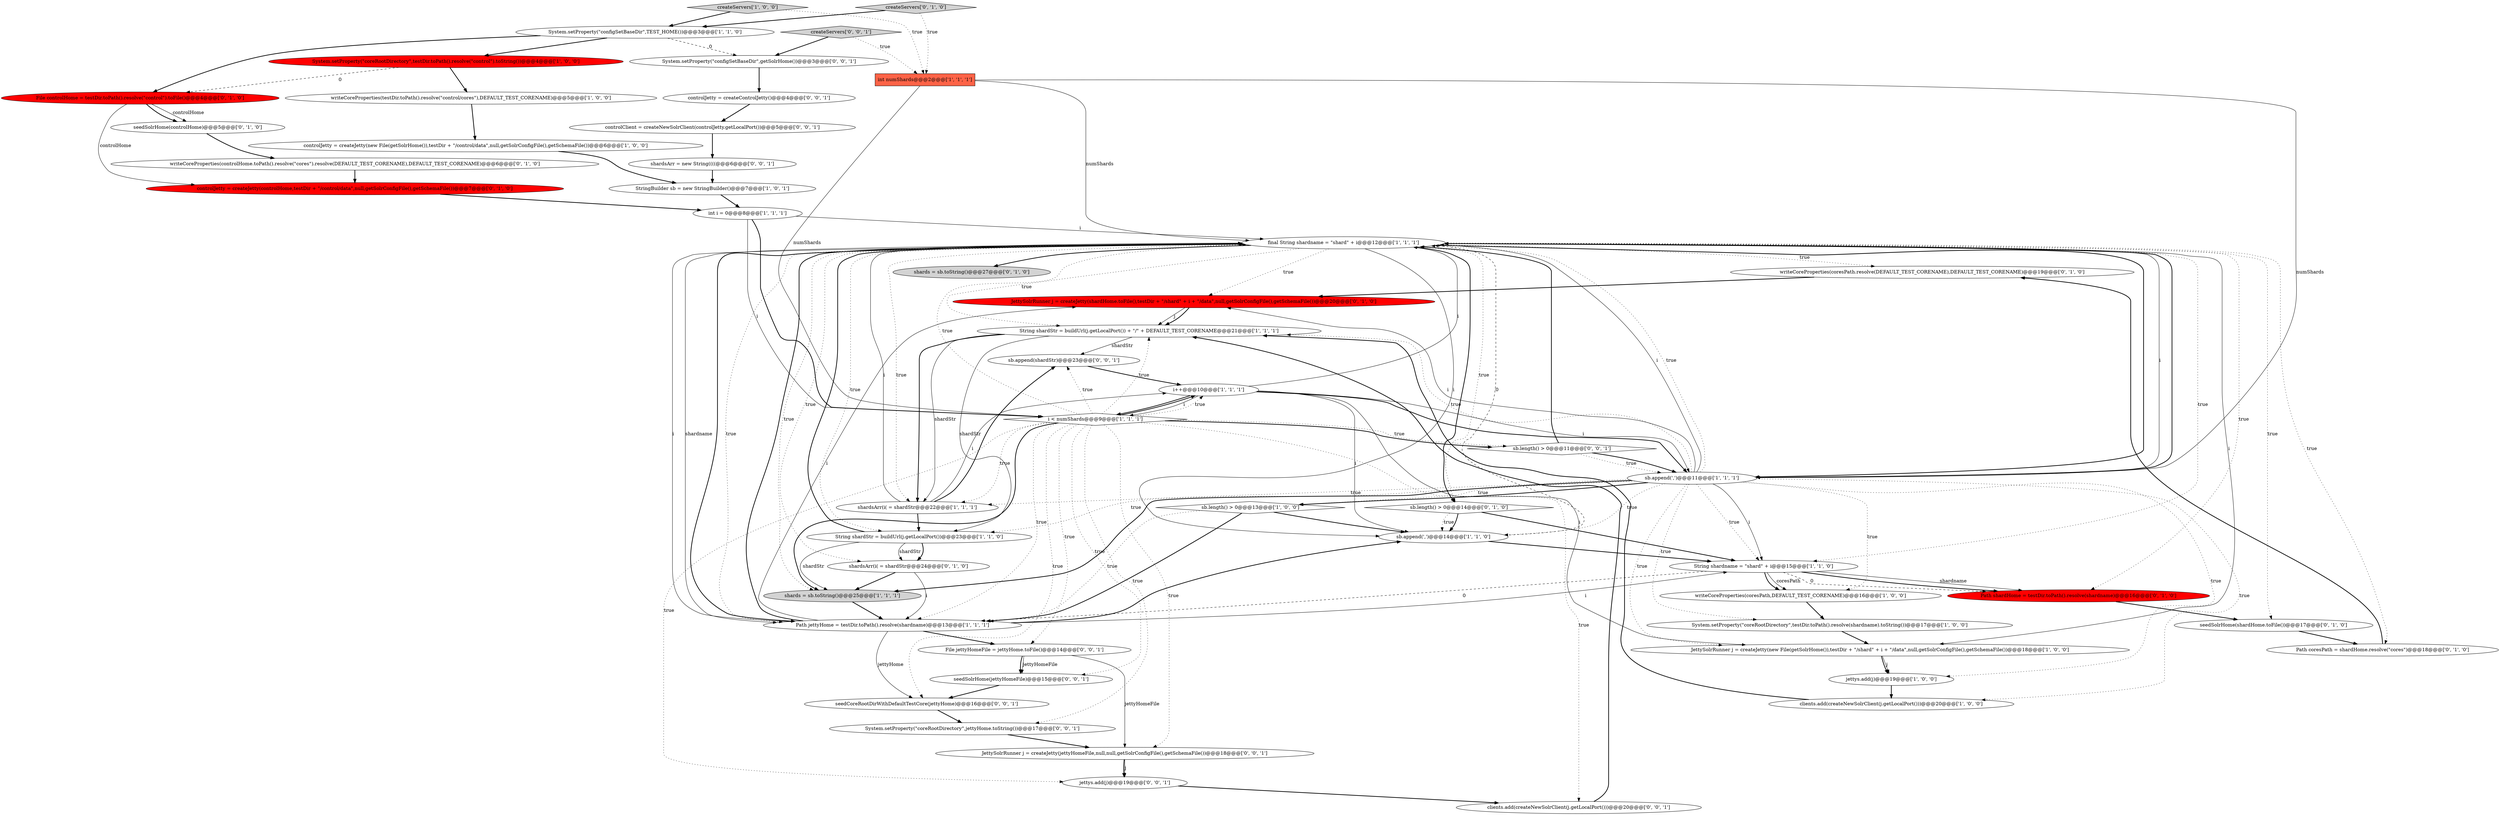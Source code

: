 digraph {
40 [style = filled, label = "controlClient = createNewSolrClient(controlJetty.getLocalPort())@@@5@@@['0', '0', '1']", fillcolor = white, shape = ellipse image = "AAA0AAABBB3BBB"];
11 [style = filled, label = "createServers['1', '0', '0']", fillcolor = lightgray, shape = diamond image = "AAA0AAABBB1BBB"];
29 [style = filled, label = "writeCoreProperties(coresPath.resolve(DEFAULT_TEST_CORENAME),DEFAULT_TEST_CORENAME)@@@19@@@['0', '1', '0']", fillcolor = white, shape = ellipse image = "AAA0AAABBB2BBB"];
31 [style = filled, label = "writeCoreProperties(controlHome.toPath().resolve(\"cores\").resolve(DEFAULT_TEST_CORENAME),DEFAULT_TEST_CORENAME)@@@6@@@['0', '1', '0']", fillcolor = white, shape = ellipse image = "AAA0AAABBB2BBB"];
3 [style = filled, label = "Path jettyHome = testDir.toPath().resolve(shardname)@@@13@@@['1', '1', '1']", fillcolor = white, shape = ellipse image = "AAA0AAABBB1BBB"];
34 [style = filled, label = "sb.length() > 0@@@14@@@['0', '1', '0']", fillcolor = white, shape = diamond image = "AAA0AAABBB2BBB"];
39 [style = filled, label = "jettys.add(j)@@@19@@@['0', '0', '1']", fillcolor = white, shape = ellipse image = "AAA0AAABBB3BBB"];
50 [style = filled, label = "seedSolrHome(jettyHomeFile)@@@15@@@['0', '0', '1']", fillcolor = white, shape = ellipse image = "AAA0AAABBB3BBB"];
45 [style = filled, label = "System.setProperty(\"coreRootDirectory\",jettyHome.toString())@@@17@@@['0', '0', '1']", fillcolor = white, shape = ellipse image = "AAA0AAABBB3BBB"];
49 [style = filled, label = "sb.append(shardStr)@@@23@@@['0', '0', '1']", fillcolor = white, shape = ellipse image = "AAA0AAABBB3BBB"];
36 [style = filled, label = "Path coresPath = shardHome.resolve(\"cores\")@@@18@@@['0', '1', '0']", fillcolor = white, shape = ellipse image = "AAA0AAABBB2BBB"];
41 [style = filled, label = "createServers['0', '0', '1']", fillcolor = lightgray, shape = diamond image = "AAA0AAABBB3BBB"];
32 [style = filled, label = "JettySolrRunner j = createJetty(shardHome.toFile(),testDir + \"/shard\" + i + \"/data\",null,getSolrConfigFile(),getSchemaFile())@@@20@@@['0', '1', '0']", fillcolor = red, shape = ellipse image = "AAA1AAABBB2BBB"];
28 [style = filled, label = "Path shardHome = testDir.toPath().resolve(shardname)@@@16@@@['0', '1', '0']", fillcolor = red, shape = ellipse image = "AAA1AAABBB2BBB"];
27 [style = filled, label = "createServers['0', '1', '0']", fillcolor = lightgray, shape = diamond image = "AAA0AAABBB2BBB"];
7 [style = filled, label = "shardsArr(i( = shardStr@@@22@@@['1', '1', '1']", fillcolor = white, shape = ellipse image = "AAA0AAABBB1BBB"];
2 [style = filled, label = "int numShards@@@2@@@['1', '1', '1']", fillcolor = tomato, shape = box image = "AAA0AAABBB1BBB"];
14 [style = filled, label = "String shardStr = buildUrl(j.getLocalPort())@@@23@@@['1', '1', '0']", fillcolor = white, shape = ellipse image = "AAA0AAABBB1BBB"];
12 [style = filled, label = "sb.append(',')@@@14@@@['1', '1', '0']", fillcolor = white, shape = ellipse image = "AAA0AAABBB1BBB"];
43 [style = filled, label = "controlJetty = createControlJetty()@@@4@@@['0', '0', '1']", fillcolor = white, shape = ellipse image = "AAA0AAABBB3BBB"];
19 [style = filled, label = "clients.add(createNewSolrClient(j.getLocalPort()))@@@20@@@['1', '0', '0']", fillcolor = white, shape = ellipse image = "AAA0AAABBB1BBB"];
1 [style = filled, label = "i++@@@10@@@['1', '1', '1']", fillcolor = white, shape = ellipse image = "AAA0AAABBB1BBB"];
10 [style = filled, label = "System.setProperty(\"coreRootDirectory\",testDir.toPath().resolve(shardname).toString())@@@17@@@['1', '0', '0']", fillcolor = white, shape = ellipse image = "AAA0AAABBB1BBB"];
22 [style = filled, label = "sb.append(',')@@@11@@@['1', '1', '1']", fillcolor = white, shape = ellipse image = "AAA0AAABBB1BBB"];
44 [style = filled, label = "System.setProperty(\"configSetBaseDir\",getSolrHome())@@@3@@@['0', '0', '1']", fillcolor = white, shape = ellipse image = "AAA0AAABBB3BBB"];
6 [style = filled, label = "String shardname = \"shard\" + i@@@15@@@['1', '1', '0']", fillcolor = white, shape = ellipse image = "AAA0AAABBB1BBB"];
23 [style = filled, label = "StringBuilder sb = new StringBuilder()@@@7@@@['1', '0', '1']", fillcolor = white, shape = ellipse image = "AAA0AAABBB1BBB"];
17 [style = filled, label = "final String shardname = \"shard\" + i@@@12@@@['1', '1', '1']", fillcolor = white, shape = ellipse image = "AAA0AAABBB1BBB"];
35 [style = filled, label = "shards = sb.toString()@@@27@@@['0', '1', '0']", fillcolor = lightgray, shape = ellipse image = "AAA0AAABBB2BBB"];
16 [style = filled, label = "jettys.add(j)@@@19@@@['1', '0', '0']", fillcolor = white, shape = ellipse image = "AAA0AAABBB1BBB"];
48 [style = filled, label = "clients.add(createNewSolrClient(j.getLocalPort()))@@@20@@@['0', '0', '1']", fillcolor = white, shape = ellipse image = "AAA0AAABBB3BBB"];
30 [style = filled, label = "controlJetty = createJetty(controlHome,testDir + \"/control/data\",null,getSolrConfigFile(),getSchemaFile())@@@7@@@['0', '1', '0']", fillcolor = red, shape = ellipse image = "AAA1AAABBB2BBB"];
51 [style = filled, label = "File jettyHomeFile = jettyHome.toFile()@@@14@@@['0', '0', '1']", fillcolor = white, shape = ellipse image = "AAA0AAABBB3BBB"];
26 [style = filled, label = "seedSolrHome(shardHome.toFile())@@@17@@@['0', '1', '0']", fillcolor = white, shape = ellipse image = "AAA0AAABBB2BBB"];
46 [style = filled, label = "sb.length() > 0@@@11@@@['0', '0', '1']", fillcolor = white, shape = diamond image = "AAA0AAABBB3BBB"];
37 [style = filled, label = "File controlHome = testDir.toPath().resolve(\"control\").toFile()@@@4@@@['0', '1', '0']", fillcolor = red, shape = ellipse image = "AAA1AAABBB2BBB"];
5 [style = filled, label = "System.setProperty(\"coreRootDirectory\",testDir.toPath().resolve(\"control\").toString())@@@4@@@['1', '0', '0']", fillcolor = red, shape = ellipse image = "AAA1AAABBB1BBB"];
8 [style = filled, label = "writeCoreProperties(testDir.toPath().resolve(\"control/cores\"),DEFAULT_TEST_CORENAME)@@@5@@@['1', '0', '0']", fillcolor = white, shape = ellipse image = "AAA0AAABBB1BBB"];
18 [style = filled, label = "String shardStr = buildUrl(j.getLocalPort()) + \"/\" + DEFAULT_TEST_CORENAME@@@21@@@['1', '1', '1']", fillcolor = white, shape = ellipse image = "AAA0AAABBB1BBB"];
20 [style = filled, label = "shards = sb.toString()@@@25@@@['1', '1', '1']", fillcolor = lightgray, shape = ellipse image = "AAA0AAABBB1BBB"];
25 [style = filled, label = "shardsArr(i( = shardStr@@@24@@@['0', '1', '0']", fillcolor = white, shape = ellipse image = "AAA0AAABBB2BBB"];
42 [style = filled, label = "seedCoreRootDirWithDefaultTestCore(jettyHome)@@@16@@@['0', '0', '1']", fillcolor = white, shape = ellipse image = "AAA0AAABBB3BBB"];
4 [style = filled, label = "int i = 0@@@8@@@['1', '1', '1']", fillcolor = white, shape = ellipse image = "AAA0AAABBB1BBB"];
21 [style = filled, label = "i < numShards@@@9@@@['1', '1', '1']", fillcolor = white, shape = diamond image = "AAA0AAABBB1BBB"];
24 [style = filled, label = "writeCoreProperties(coresPath,DEFAULT_TEST_CORENAME)@@@16@@@['1', '0', '0']", fillcolor = white, shape = ellipse image = "AAA0AAABBB1BBB"];
47 [style = filled, label = "shardsArr = new String((((@@@6@@@['0', '0', '1']", fillcolor = white, shape = ellipse image = "AAA0AAABBB3BBB"];
33 [style = filled, label = "seedSolrHome(controlHome)@@@5@@@['0', '1', '0']", fillcolor = white, shape = ellipse image = "AAA0AAABBB2BBB"];
15 [style = filled, label = "System.setProperty(\"configSetBaseDir\",TEST_HOME())@@@3@@@['1', '1', '0']", fillcolor = white, shape = ellipse image = "AAA0AAABBB1BBB"];
0 [style = filled, label = "sb.length() > 0@@@13@@@['1', '0', '0']", fillcolor = white, shape = diamond image = "AAA0AAABBB1BBB"];
9 [style = filled, label = "JettySolrRunner j = createJetty(new File(getSolrHome()),testDir + \"/shard\" + i + \"/data\",null,getSolrConfigFile(),getSchemaFile())@@@18@@@['1', '0', '0']", fillcolor = white, shape = ellipse image = "AAA0AAABBB1BBB"];
13 [style = filled, label = "controlJetty = createJetty(new File(getSolrHome()),testDir + \"/control/data\",null,getSolrConfigFile(),getSchemaFile())@@@6@@@['1', '0', '0']", fillcolor = white, shape = ellipse image = "AAA0AAABBB1BBB"];
38 [style = filled, label = "JettySolrRunner j = createJetty(jettyHomeFile,null,null,getSolrConfigFile(),getSchemaFile())@@@18@@@['0', '0', '1']", fillcolor = white, shape = ellipse image = "AAA0AAABBB3BBB"];
34->12 [style = dotted, label="true"];
14->25 [style = bold, label=""];
42->45 [style = bold, label=""];
17->6 [style = dotted, label="true"];
21->18 [style = dotted, label="true"];
36->29 [style = bold, label=""];
7->1 [style = solid, label="i"];
17->14 [style = dotted, label="true"];
12->17 [style = dashed, label="0"];
14->17 [style = bold, label=""];
27->2 [style = dotted, label="true"];
7->49 [style = bold, label=""];
38->39 [style = bold, label=""];
9->16 [style = bold, label=""];
27->15 [style = bold, label=""];
21->38 [style = dotted, label="true"];
22->14 [style = dotted, label="true"];
41->2 [style = dotted, label="true"];
7->14 [style = bold, label=""];
38->39 [style = solid, label="j"];
17->22 [style = solid, label="i"];
43->40 [style = bold, label=""];
7->17 [style = solid, label="i"];
21->46 [style = bold, label=""];
11->2 [style = dotted, label="true"];
6->28 [style = solid, label="shardname"];
22->0 [style = bold, label=""];
51->50 [style = bold, label=""];
18->7 [style = solid, label="shardStr"];
1->21 [style = bold, label=""];
22->16 [style = dotted, label="true"];
21->7 [style = dotted, label="true"];
21->1 [style = bold, label=""];
40->47 [style = bold, label=""];
31->30 [style = bold, label=""];
45->38 [style = bold, label=""];
17->3 [style = solid, label="shardname"];
21->39 [style = dotted, label="true"];
17->34 [style = dotted, label="true"];
0->3 [style = dotted, label="true"];
48->18 [style = bold, label=""];
32->18 [style = bold, label=""];
37->33 [style = bold, label=""];
17->35 [style = bold, label=""];
24->10 [style = bold, label=""];
0->3 [style = bold, label=""];
17->20 [style = dotted, label="true"];
17->26 [style = dotted, label="true"];
21->42 [style = dotted, label="true"];
19->18 [style = bold, label=""];
22->19 [style = dotted, label="true"];
1->22 [style = solid, label="i"];
22->0 [style = dotted, label="true"];
22->7 [style = dotted, label="true"];
6->3 [style = dashed, label="0"];
4->21 [style = bold, label=""];
21->50 [style = dotted, label="true"];
21->17 [style = dotted, label="true"];
20->3 [style = bold, label=""];
22->24 [style = dotted, label="true"];
6->24 [style = solid, label="coresPath"];
16->19 [style = bold, label=""];
3->51 [style = bold, label=""];
17->3 [style = dotted, label="true"];
4->17 [style = solid, label="i"];
14->20 [style = solid, label="shardStr"];
21->48 [style = dotted, label="true"];
17->34 [style = bold, label=""];
37->30 [style = solid, label="controlHome"];
49->1 [style = bold, label=""];
22->20 [style = bold, label=""];
29->32 [style = bold, label=""];
1->12 [style = solid, label="i"];
4->21 [style = solid, label="i"];
22->17 [style = bold, label=""];
9->16 [style = solid, label="j"];
22->9 [style = dotted, label="true"];
18->7 [style = bold, label=""];
18->49 [style = solid, label="shardStr"];
5->37 [style = dashed, label="0"];
1->17 [style = solid, label="i"];
22->18 [style = dotted, label="true"];
17->18 [style = dotted, label="true"];
21->46 [style = dotted, label="true"];
1->9 [style = solid, label="i"];
22->32 [style = solid, label="i"];
22->6 [style = solid, label="i"];
0->12 [style = bold, label=""];
28->26 [style = bold, label=""];
6->24 [style = bold, label=""];
37->33 [style = solid, label="controlHome"];
2->22 [style = solid, label="numShards"];
21->51 [style = dotted, label="true"];
3->12 [style = bold, label=""];
21->49 [style = dotted, label="true"];
3->32 [style = solid, label="i"];
17->12 [style = solid, label="i"];
3->6 [style = solid, label="i"];
6->28 [style = dashed, label="0"];
25->20 [style = bold, label=""];
17->25 [style = dotted, label="true"];
50->42 [style = bold, label=""];
14->25 [style = solid, label="shardStr"];
17->28 [style = dotted, label="true"];
1->21 [style = solid, label="i"];
21->3 [style = dotted, label="true"];
17->3 [style = bold, label=""];
3->17 [style = bold, label=""];
18->14 [style = solid, label="shardStr"];
10->9 [style = bold, label=""];
17->29 [style = dotted, label="true"];
17->36 [style = dotted, label="true"];
46->22 [style = dotted, label="true"];
47->23 [style = bold, label=""];
15->37 [style = bold, label=""];
21->45 [style = dotted, label="true"];
8->13 [style = bold, label=""];
46->22 [style = bold, label=""];
22->17 [style = solid, label="i"];
5->8 [style = bold, label=""];
39->48 [style = bold, label=""];
22->10 [style = dotted, label="true"];
21->1 [style = dotted, label="true"];
26->36 [style = bold, label=""];
23->4 [style = bold, label=""];
15->44 [style = dashed, label="0"];
17->22 [style = bold, label=""];
34->12 [style = bold, label=""];
12->6 [style = bold, label=""];
22->6 [style = dotted, label="true"];
17->32 [style = dotted, label="true"];
17->9 [style = solid, label="i"];
15->5 [style = bold, label=""];
11->15 [style = bold, label=""];
32->18 [style = solid, label="j"];
44->43 [style = bold, label=""];
22->12 [style = dotted, label="true"];
1->22 [style = bold, label=""];
3->17 [style = solid, label="i"];
51->38 [style = solid, label="jettyHomeFile"];
2->21 [style = solid, label="numShards"];
21->20 [style = bold, label=""];
30->4 [style = bold, label=""];
3->42 [style = solid, label="jettyHome"];
34->6 [style = bold, label=""];
51->50 [style = solid, label="jettyHomeFile"];
13->23 [style = bold, label=""];
33->31 [style = bold, label=""];
25->3 [style = solid, label="i"];
22->17 [style = dotted, label="true"];
17->7 [style = dotted, label="true"];
2->17 [style = solid, label="numShards"];
46->17 [style = bold, label=""];
41->44 [style = bold, label=""];
6->28 [style = bold, label=""];
}
